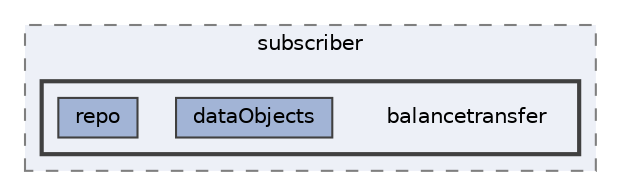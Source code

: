 digraph "repository/brm-subscriber/src/main/java/com/sterlite/cal/brm/subscriber/balancetransfer"
{
 // LATEX_PDF_SIZE
  bgcolor="transparent";
  edge [fontname=Helvetica,fontsize=10,labelfontname=Helvetica,labelfontsize=10];
  node [fontname=Helvetica,fontsize=10,shape=box,height=0.2,width=0.4];
  compound=true
  subgraph clusterdir_337b65853da60742edd2f04708539229 {
    graph [ bgcolor="#edf0f7", pencolor="grey50", label="subscriber", fontname=Helvetica,fontsize=10 style="filled,dashed", URL="dir_337b65853da60742edd2f04708539229.html",tooltip=""]
  subgraph clusterdir_6e0e495ee2bd2eb7880bfc3010b9d988 {
    graph [ bgcolor="#edf0f7", pencolor="grey25", label="", fontname=Helvetica,fontsize=10 style="filled,bold", URL="dir_6e0e495ee2bd2eb7880bfc3010b9d988.html",tooltip=""]
    dir_6e0e495ee2bd2eb7880bfc3010b9d988 [shape=plaintext, label="balancetransfer"];
  dir_f9c5bcbc33952ab0a0dcabd0b837b1c7 [label="dataObjects", fillcolor="#a2b4d6", color="grey25", style="filled", URL="dir_f9c5bcbc33952ab0a0dcabd0b837b1c7.html",tooltip=""];
  dir_c5dbd3638597c3dd720dbf7ec916ded6 [label="repo", fillcolor="#a2b4d6", color="grey25", style="filled", URL="dir_c5dbd3638597c3dd720dbf7ec916ded6.html",tooltip=""];
  }
  }
}
